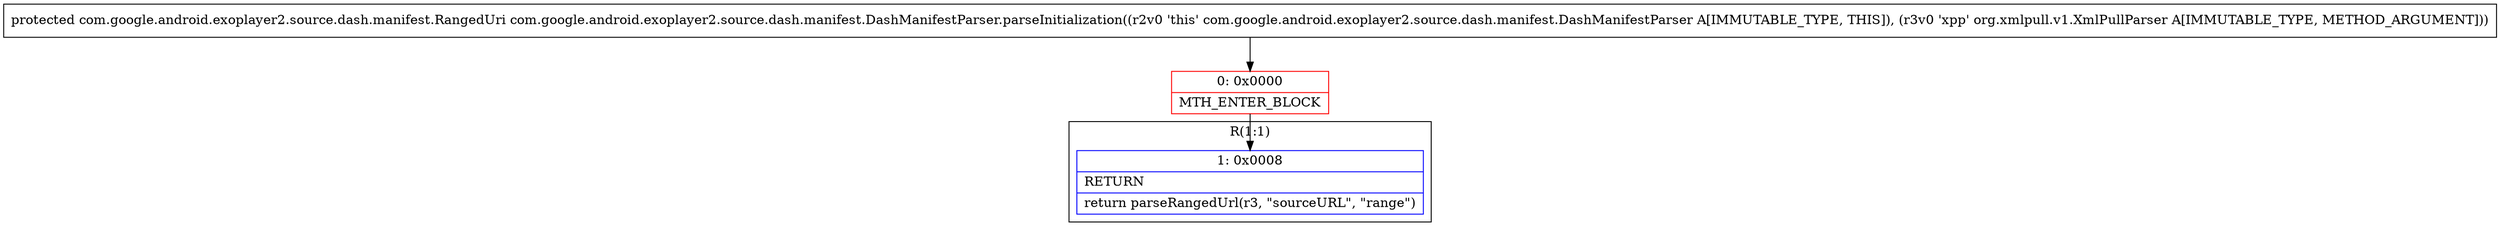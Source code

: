 digraph "CFG forcom.google.android.exoplayer2.source.dash.manifest.DashManifestParser.parseInitialization(Lorg\/xmlpull\/v1\/XmlPullParser;)Lcom\/google\/android\/exoplayer2\/source\/dash\/manifest\/RangedUri;" {
subgraph cluster_Region_934116475 {
label = "R(1:1)";
node [shape=record,color=blue];
Node_1 [shape=record,label="{1\:\ 0x0008|RETURN\l|return parseRangedUrl(r3, \"sourceURL\", \"range\")\l}"];
}
Node_0 [shape=record,color=red,label="{0\:\ 0x0000|MTH_ENTER_BLOCK\l}"];
MethodNode[shape=record,label="{protected com.google.android.exoplayer2.source.dash.manifest.RangedUri com.google.android.exoplayer2.source.dash.manifest.DashManifestParser.parseInitialization((r2v0 'this' com.google.android.exoplayer2.source.dash.manifest.DashManifestParser A[IMMUTABLE_TYPE, THIS]), (r3v0 'xpp' org.xmlpull.v1.XmlPullParser A[IMMUTABLE_TYPE, METHOD_ARGUMENT])) }"];
MethodNode -> Node_0;
Node_0 -> Node_1;
}

